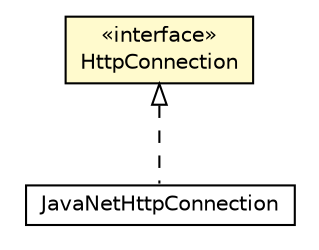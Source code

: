 #!/usr/local/bin/dot
#
# Class diagram 
# Generated by UMLGraph version R5_6-24-gf6e263 (http://www.umlgraph.org/)
#

digraph G {
	edge [fontname="Helvetica",fontsize=10,labelfontname="Helvetica",labelfontsize=10];
	node [fontname="Helvetica",fontsize=10,shape=plaintext];
	nodesep=0.25;
	ranksep=0.5;
	// io.reinert.requestor.core.HttpConnection
	c32520 [label=<<table title="io.reinert.requestor.core.HttpConnection" border="0" cellborder="1" cellspacing="0" cellpadding="2" port="p" bgcolor="lemonChiffon" href="./HttpConnection.html">
		<tr><td><table border="0" cellspacing="0" cellpadding="1">
<tr><td align="center" balign="center"> &#171;interface&#187; </td></tr>
<tr><td align="center" balign="center"> HttpConnection </td></tr>
		</table></td></tr>
		</table>>, URL="./HttpConnection.html", fontname="Helvetica", fontcolor="black", fontsize=10.0];
	// io.reinert.requestor.java.net.JavaNetHttpConnection
	c32681 [label=<<table title="io.reinert.requestor.java.net.JavaNetHttpConnection" border="0" cellborder="1" cellspacing="0" cellpadding="2" port="p" href="../java/net/JavaNetHttpConnection.html">
		<tr><td><table border="0" cellspacing="0" cellpadding="1">
<tr><td align="center" balign="center"> JavaNetHttpConnection </td></tr>
		</table></td></tr>
		</table>>, URL="../java/net/JavaNetHttpConnection.html", fontname="Helvetica", fontcolor="black", fontsize=10.0];
	//io.reinert.requestor.java.net.JavaNetHttpConnection implements io.reinert.requestor.core.HttpConnection
	c32520:p -> c32681:p [dir=back,arrowtail=empty,style=dashed];
}

